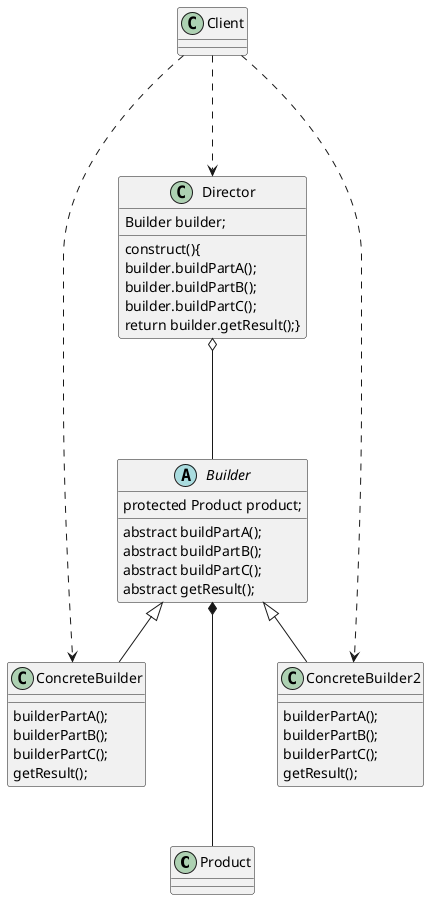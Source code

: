 @startuml
'https://plantuml.com/class-diagram




class Product{}

abstract class Builder{
    protected Product product;
    abstract buildPartA();
    abstract buildPartB();
    abstract buildPartC();
    abstract getResult();
}

class ConcreteBuilder extends Builder{
    builderPartA();
    builderPartB();
    builderPartC();
    getResult();
}

class ConcreteBuilder2 extends Builder{
    builderPartA();
    builderPartB();
    builderPartC();
    getResult();
}

class Director{
    Builder builder;
    construct(){
        builder.buildPartA();
        builder.buildPartB();
        builder.buildPartC();
        return builder.getResult();}
}

class Client{}

Builder *---Product
Director o---Builder

Client ...>Director
Client ...>ConcreteBuilder
Client ...>ConcreteBuilder2

@enduml